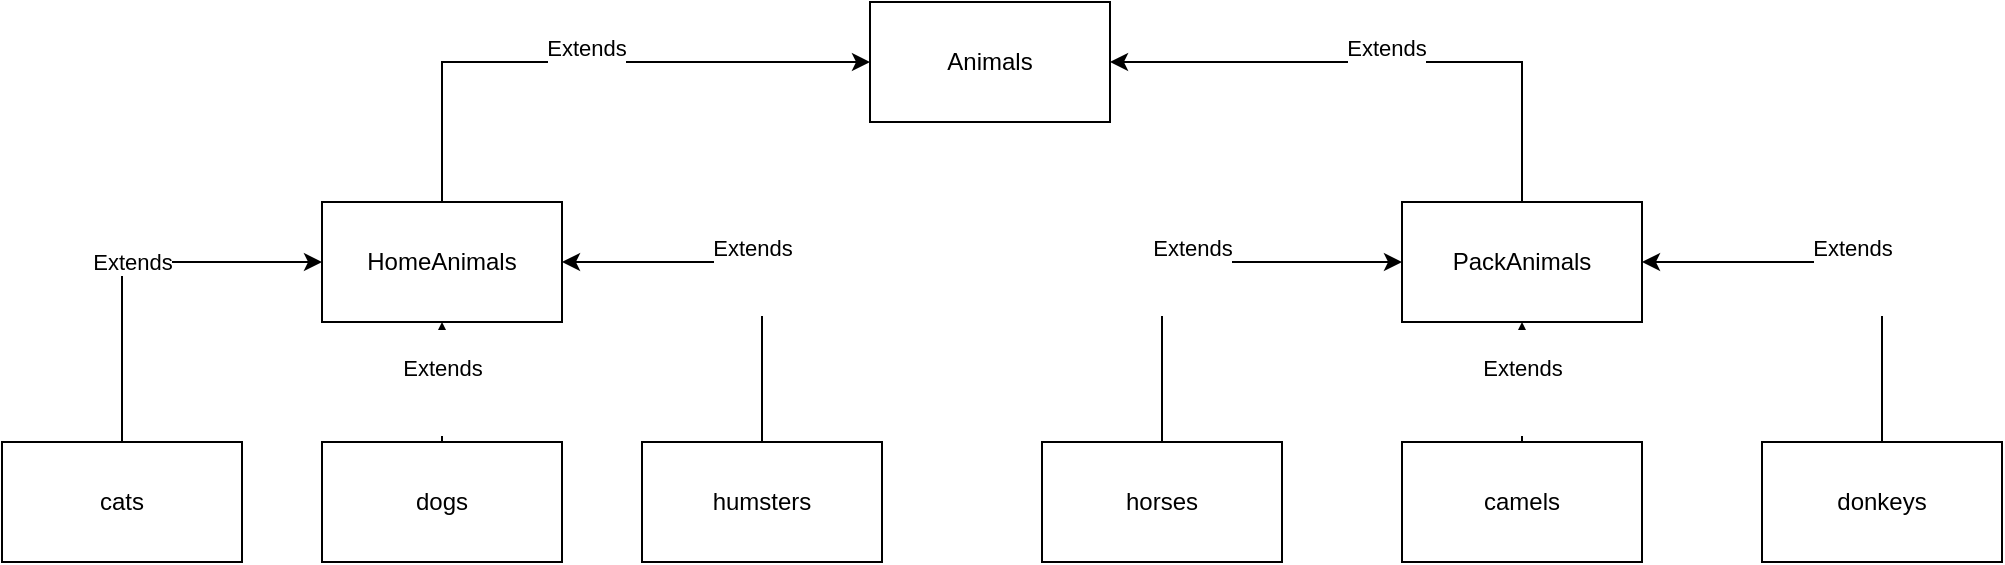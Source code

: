 <mxfile version="20.8.20" type="device"><diagram name="Страница 1" id="OJfGREVkcBXon09fkCyf"><mxGraphModel dx="2213" dy="783" grid="1" gridSize="10" guides="1" tooltips="1" connect="1" arrows="1" fold="1" page="1" pageScale="1" pageWidth="827" pageHeight="1169" math="0" shadow="0"><root><mxCell id="0"/><mxCell id="1" parent="0"/><mxCell id="PrCPs4pNvjcX8kSYj4pH-1" value="Animals" style="rounded=0;whiteSpace=wrap;html=1;" vertex="1" parent="1"><mxGeometry x="354" y="20" width="120" height="60" as="geometry"/></mxCell><mxCell id="PrCPs4pNvjcX8kSYj4pH-14" value="&#10;&lt;span style=&quot;color: rgb(0, 0, 0); font-family: Helvetica; font-size: 11px; font-style: normal; font-variant-ligatures: normal; font-variant-caps: normal; font-weight: 400; letter-spacing: normal; orphans: 2; text-align: center; text-indent: 0px; text-transform: none; widows: 2; word-spacing: 0px; -webkit-text-stroke-width: 0px; background-color: rgb(255, 255, 255); text-decoration-thickness: initial; text-decoration-style: initial; text-decoration-color: initial; float: none; display: inline !important;&quot;&gt;Extends&lt;/span&gt;&#10;&#10;" style="edgeStyle=orthogonalEdgeStyle;rounded=0;orthogonalLoop=1;jettySize=auto;html=1;exitX=0.5;exitY=0;exitDx=0;exitDy=0;entryX=0;entryY=0.5;entryDx=0;entryDy=0;" edge="1" parent="1" source="PrCPs4pNvjcX8kSYj4pH-2" target="PrCPs4pNvjcX8kSYj4pH-1"><mxGeometry relative="1" as="geometry"/></mxCell><mxCell id="PrCPs4pNvjcX8kSYj4pH-2" value="HomeAnimals" style="rounded=0;whiteSpace=wrap;html=1;" vertex="1" parent="1"><mxGeometry x="80" y="120" width="120" height="60" as="geometry"/></mxCell><mxCell id="PrCPs4pNvjcX8kSYj4pH-13" value="&#10;&lt;span style=&quot;color: rgb(0, 0, 0); font-family: Helvetica; font-size: 11px; font-style: normal; font-variant-ligatures: normal; font-variant-caps: normal; font-weight: 400; letter-spacing: normal; orphans: 2; text-align: center; text-indent: 0px; text-transform: none; widows: 2; word-spacing: 0px; -webkit-text-stroke-width: 0px; background-color: rgb(255, 255, 255); text-decoration-thickness: initial; text-decoration-style: initial; text-decoration-color: initial; float: none; display: inline !important;&quot;&gt;Extends&lt;/span&gt;&#10;&#10;" style="edgeStyle=orthogonalEdgeStyle;rounded=0;orthogonalLoop=1;jettySize=auto;html=1;exitX=0.5;exitY=0;exitDx=0;exitDy=0;entryX=1;entryY=0.5;entryDx=0;entryDy=0;" edge="1" parent="1" source="PrCPs4pNvjcX8kSYj4pH-3" target="PrCPs4pNvjcX8kSYj4pH-1"><mxGeometry relative="1" as="geometry"/></mxCell><mxCell id="PrCPs4pNvjcX8kSYj4pH-3" value="PackAnimals" style="rounded=0;whiteSpace=wrap;html=1;" vertex="1" parent="1"><mxGeometry x="620" y="120" width="120" height="60" as="geometry"/></mxCell><mxCell id="PrCPs4pNvjcX8kSYj4pH-16" value="&#10;&lt;span style=&quot;color: rgb(0, 0, 0); font-family: Helvetica; font-size: 11px; font-style: normal; font-variant-ligatures: normal; font-variant-caps: normal; font-weight: 400; letter-spacing: normal; orphans: 2; text-align: center; text-indent: 0px; text-transform: none; widows: 2; word-spacing: 0px; -webkit-text-stroke-width: 0px; background-color: rgb(255, 255, 255); text-decoration-thickness: initial; text-decoration-style: initial; text-decoration-color: initial; float: none; display: inline !important;&quot;&gt;Extends&lt;/span&gt;&#10;&#10;" style="edgeStyle=orthogonalEdgeStyle;rounded=0;orthogonalLoop=1;jettySize=auto;html=1;exitX=0.5;exitY=0;exitDx=0;exitDy=0;entryX=0.5;entryY=1;entryDx=0;entryDy=0;" edge="1" parent="1" source="PrCPs4pNvjcX8kSYj4pH-4" target="PrCPs4pNvjcX8kSYj4pH-2"><mxGeometry relative="1" as="geometry"/></mxCell><mxCell id="PrCPs4pNvjcX8kSYj4pH-4" value="dogs" style="rounded=0;whiteSpace=wrap;html=1;" vertex="1" parent="1"><mxGeometry x="80" y="240" width="120" height="60" as="geometry"/></mxCell><mxCell id="PrCPs4pNvjcX8kSYj4pH-17" value="Extends" style="edgeStyle=orthogonalEdgeStyle;rounded=0;orthogonalLoop=1;jettySize=auto;html=1;exitX=0.5;exitY=0;exitDx=0;exitDy=0;entryX=0;entryY=0.5;entryDx=0;entryDy=0;" edge="1" parent="1" source="PrCPs4pNvjcX8kSYj4pH-5" target="PrCPs4pNvjcX8kSYj4pH-2"><mxGeometry relative="1" as="geometry"/></mxCell><mxCell id="PrCPs4pNvjcX8kSYj4pH-5" value="cats" style="rounded=0;whiteSpace=wrap;html=1;" vertex="1" parent="1"><mxGeometry x="-80" y="240" width="120" height="60" as="geometry"/></mxCell><mxCell id="PrCPs4pNvjcX8kSYj4pH-15" value="&#10;&lt;span style=&quot;color: rgb(0, 0, 0); font-family: Helvetica; font-size: 11px; font-style: normal; font-variant-ligatures: normal; font-variant-caps: normal; font-weight: 400; letter-spacing: normal; orphans: 2; text-align: center; text-indent: 0px; text-transform: none; widows: 2; word-spacing: 0px; -webkit-text-stroke-width: 0px; background-color: rgb(255, 255, 255); text-decoration-thickness: initial; text-decoration-style: initial; text-decoration-color: initial; float: none; display: inline !important;&quot;&gt;Extends&lt;/span&gt;&#10;&#10;" style="edgeStyle=orthogonalEdgeStyle;rounded=0;orthogonalLoop=1;jettySize=auto;html=1;exitX=0.5;exitY=0;exitDx=0;exitDy=0;entryX=1;entryY=0.5;entryDx=0;entryDy=0;" edge="1" parent="1" source="PrCPs4pNvjcX8kSYj4pH-6" target="PrCPs4pNvjcX8kSYj4pH-2"><mxGeometry relative="1" as="geometry"/></mxCell><mxCell id="PrCPs4pNvjcX8kSYj4pH-6" value="humsters" style="rounded=0;whiteSpace=wrap;html=1;" vertex="1" parent="1"><mxGeometry x="240" y="240" width="120" height="60" as="geometry"/></mxCell><mxCell id="PrCPs4pNvjcX8kSYj4pH-12" value="&#10;&lt;span style=&quot;color: rgb(0, 0, 0); font-family: Helvetica; font-size: 11px; font-style: normal; font-variant-ligatures: normal; font-variant-caps: normal; font-weight: 400; letter-spacing: normal; orphans: 2; text-align: center; text-indent: 0px; text-transform: none; widows: 2; word-spacing: 0px; -webkit-text-stroke-width: 0px; background-color: rgb(255, 255, 255); text-decoration-thickness: initial; text-decoration-style: initial; text-decoration-color: initial; float: none; display: inline !important;&quot;&gt;Extends&lt;/span&gt;&#10;&#10;" style="edgeStyle=orthogonalEdgeStyle;rounded=0;orthogonalLoop=1;jettySize=auto;html=1;entryX=0;entryY=0.5;entryDx=0;entryDy=0;exitX=0.5;exitY=0;exitDx=0;exitDy=0;" edge="1" parent="1" source="PrCPs4pNvjcX8kSYj4pH-7" target="PrCPs4pNvjcX8kSYj4pH-3"><mxGeometry relative="1" as="geometry"/></mxCell><mxCell id="PrCPs4pNvjcX8kSYj4pH-7" value="horses" style="rounded=0;whiteSpace=wrap;html=1;" vertex="1" parent="1"><mxGeometry x="440" y="240" width="120" height="60" as="geometry"/></mxCell><mxCell id="PrCPs4pNvjcX8kSYj4pH-11" value="&#10;&lt;span style=&quot;color: rgb(0, 0, 0); font-family: Helvetica; font-size: 11px; font-style: normal; font-variant-ligatures: normal; font-variant-caps: normal; font-weight: 400; letter-spacing: normal; orphans: 2; text-align: center; text-indent: 0px; text-transform: none; widows: 2; word-spacing: 0px; -webkit-text-stroke-width: 0px; background-color: rgb(255, 255, 255); text-decoration-thickness: initial; text-decoration-style: initial; text-decoration-color: initial; float: none; display: inline !important;&quot;&gt;Extends&lt;/span&gt;&#10;&#10;" style="edgeStyle=orthogonalEdgeStyle;rounded=0;orthogonalLoop=1;jettySize=auto;html=1;entryX=0.5;entryY=1;entryDx=0;entryDy=0;" edge="1" parent="1" source="PrCPs4pNvjcX8kSYj4pH-8" target="PrCPs4pNvjcX8kSYj4pH-3"><mxGeometry relative="1" as="geometry"/></mxCell><mxCell id="PrCPs4pNvjcX8kSYj4pH-8" value="camels" style="rounded=0;whiteSpace=wrap;html=1;" vertex="1" parent="1"><mxGeometry x="620" y="240" width="120" height="60" as="geometry"/></mxCell><mxCell id="PrCPs4pNvjcX8kSYj4pH-10" value="&#10;&lt;span style=&quot;color: rgb(0, 0, 0); font-family: Helvetica; font-size: 11px; font-style: normal; font-variant-ligatures: normal; font-variant-caps: normal; font-weight: 400; letter-spacing: normal; orphans: 2; text-align: center; text-indent: 0px; text-transform: none; widows: 2; word-spacing: 0px; -webkit-text-stroke-width: 0px; background-color: rgb(255, 255, 255); text-decoration-thickness: initial; text-decoration-style: initial; text-decoration-color: initial; float: none; display: inline !important;&quot;&gt;Extends&lt;/span&gt;&#10;&#10;" style="edgeStyle=orthogonalEdgeStyle;rounded=0;orthogonalLoop=1;jettySize=auto;html=1;exitX=0.5;exitY=0;exitDx=0;exitDy=0;entryX=1;entryY=0.5;entryDx=0;entryDy=0;" edge="1" parent="1" source="PrCPs4pNvjcX8kSYj4pH-9" target="PrCPs4pNvjcX8kSYj4pH-3"><mxGeometry relative="1" as="geometry"/></mxCell><mxCell id="PrCPs4pNvjcX8kSYj4pH-9" value="donkeys" style="rounded=0;whiteSpace=wrap;html=1;" vertex="1" parent="1"><mxGeometry x="800" y="240" width="120" height="60" as="geometry"/></mxCell></root></mxGraphModel></diagram></mxfile>